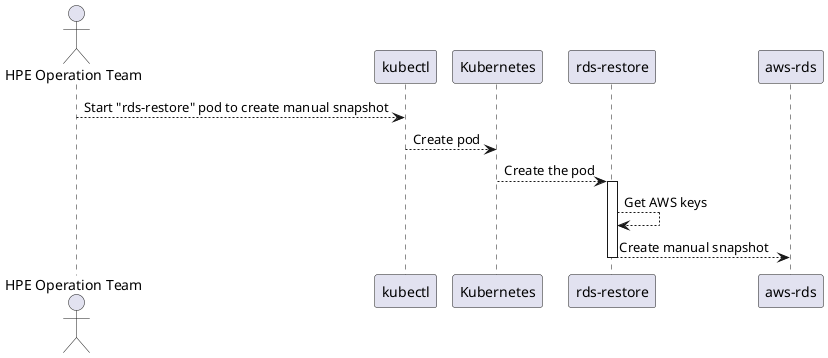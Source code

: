 @startuml

actor "HPE Operation Team"
participant "kubectl"
participant "Kubernetes"
participant "rds-restore"
participant "aws-rds"


"HPE Operation Team" --> kubectl: Start "rds-restore" pod to create manual snapshot
kubectl --> Kubernetes: Create pod
Kubernetes --> "rds-restore": Create the pod
activate "rds-restore"
"rds-restore" --> "rds-restore": Get AWS keys
"rds-restore" --> "aws-rds": Create manual snapshot
deactivate "rds-restore"

@enduml